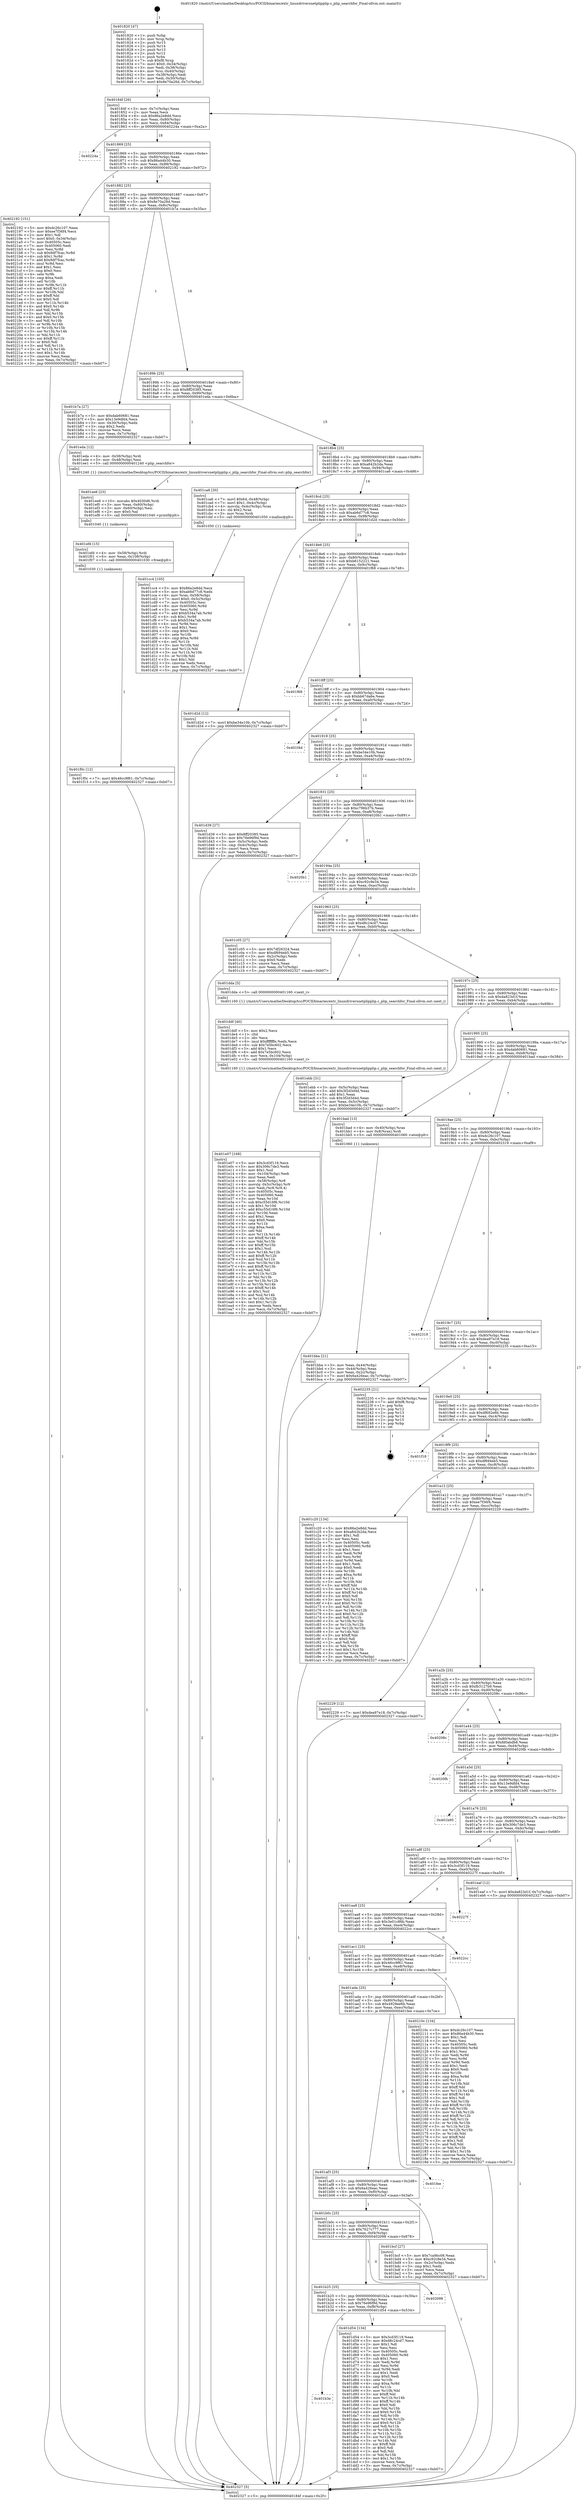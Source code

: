 digraph "0x401820" {
  label = "0x401820 (/mnt/c/Users/mathe/Desktop/tcc/POCII/binaries/extr_linuxdriversnetplipplip.c_plip_searchfor_Final-ollvm.out::main(0))"
  labelloc = "t"
  node[shape=record]

  Entry [label="",width=0.3,height=0.3,shape=circle,fillcolor=black,style=filled]
  "0x40184f" [label="{
     0x40184f [26]\l
     | [instrs]\l
     &nbsp;&nbsp;0x40184f \<+3\>: mov -0x7c(%rbp),%eax\l
     &nbsp;&nbsp;0x401852 \<+2\>: mov %eax,%ecx\l
     &nbsp;&nbsp;0x401854 \<+6\>: sub $0x86a2e8dd,%ecx\l
     &nbsp;&nbsp;0x40185a \<+3\>: mov %eax,-0x80(%rbp)\l
     &nbsp;&nbsp;0x40185d \<+6\>: mov %ecx,-0x84(%rbp)\l
     &nbsp;&nbsp;0x401863 \<+6\>: je 000000000040224a \<main+0xa2a\>\l
  }"]
  "0x40224a" [label="{
     0x40224a\l
  }", style=dashed]
  "0x401869" [label="{
     0x401869 [25]\l
     | [instrs]\l
     &nbsp;&nbsp;0x401869 \<+5\>: jmp 000000000040186e \<main+0x4e\>\l
     &nbsp;&nbsp;0x40186e \<+3\>: mov -0x80(%rbp),%eax\l
     &nbsp;&nbsp;0x401871 \<+5\>: sub $0x86a44b30,%eax\l
     &nbsp;&nbsp;0x401876 \<+6\>: mov %eax,-0x88(%rbp)\l
     &nbsp;&nbsp;0x40187c \<+6\>: je 0000000000402192 \<main+0x972\>\l
  }"]
  Exit [label="",width=0.3,height=0.3,shape=circle,fillcolor=black,style=filled,peripheries=2]
  "0x402192" [label="{
     0x402192 [151]\l
     | [instrs]\l
     &nbsp;&nbsp;0x402192 \<+5\>: mov $0xdc26c107,%eax\l
     &nbsp;&nbsp;0x402197 \<+5\>: mov $0xee7f36f4,%ecx\l
     &nbsp;&nbsp;0x40219c \<+2\>: mov $0x1,%dl\l
     &nbsp;&nbsp;0x40219e \<+7\>: movl $0x0,-0x34(%rbp)\l
     &nbsp;&nbsp;0x4021a5 \<+7\>: mov 0x40505c,%esi\l
     &nbsp;&nbsp;0x4021ac \<+7\>: mov 0x405060,%edi\l
     &nbsp;&nbsp;0x4021b3 \<+3\>: mov %esi,%r8d\l
     &nbsp;&nbsp;0x4021b6 \<+7\>: sub $0x9df7fcac,%r8d\l
     &nbsp;&nbsp;0x4021bd \<+4\>: sub $0x1,%r8d\l
     &nbsp;&nbsp;0x4021c1 \<+7\>: add $0x9df7fcac,%r8d\l
     &nbsp;&nbsp;0x4021c8 \<+4\>: imul %r8d,%esi\l
     &nbsp;&nbsp;0x4021cc \<+3\>: and $0x1,%esi\l
     &nbsp;&nbsp;0x4021cf \<+3\>: cmp $0x0,%esi\l
     &nbsp;&nbsp;0x4021d2 \<+4\>: sete %r9b\l
     &nbsp;&nbsp;0x4021d6 \<+3\>: cmp $0xa,%edi\l
     &nbsp;&nbsp;0x4021d9 \<+4\>: setl %r10b\l
     &nbsp;&nbsp;0x4021dd \<+3\>: mov %r9b,%r11b\l
     &nbsp;&nbsp;0x4021e0 \<+4\>: xor $0xff,%r11b\l
     &nbsp;&nbsp;0x4021e4 \<+3\>: mov %r10b,%bl\l
     &nbsp;&nbsp;0x4021e7 \<+3\>: xor $0xff,%bl\l
     &nbsp;&nbsp;0x4021ea \<+3\>: xor $0x0,%dl\l
     &nbsp;&nbsp;0x4021ed \<+3\>: mov %r11b,%r14b\l
     &nbsp;&nbsp;0x4021f0 \<+4\>: and $0x0,%r14b\l
     &nbsp;&nbsp;0x4021f4 \<+3\>: and %dl,%r9b\l
     &nbsp;&nbsp;0x4021f7 \<+3\>: mov %bl,%r15b\l
     &nbsp;&nbsp;0x4021fa \<+4\>: and $0x0,%r15b\l
     &nbsp;&nbsp;0x4021fe \<+3\>: and %dl,%r10b\l
     &nbsp;&nbsp;0x402201 \<+3\>: or %r9b,%r14b\l
     &nbsp;&nbsp;0x402204 \<+3\>: or %r10b,%r15b\l
     &nbsp;&nbsp;0x402207 \<+3\>: xor %r15b,%r14b\l
     &nbsp;&nbsp;0x40220a \<+3\>: or %bl,%r11b\l
     &nbsp;&nbsp;0x40220d \<+4\>: xor $0xff,%r11b\l
     &nbsp;&nbsp;0x402211 \<+3\>: or $0x0,%dl\l
     &nbsp;&nbsp;0x402214 \<+3\>: and %dl,%r11b\l
     &nbsp;&nbsp;0x402217 \<+3\>: or %r11b,%r14b\l
     &nbsp;&nbsp;0x40221a \<+4\>: test $0x1,%r14b\l
     &nbsp;&nbsp;0x40221e \<+3\>: cmovne %ecx,%eax\l
     &nbsp;&nbsp;0x402221 \<+3\>: mov %eax,-0x7c(%rbp)\l
     &nbsp;&nbsp;0x402224 \<+5\>: jmp 0000000000402327 \<main+0xb07\>\l
  }"]
  "0x401882" [label="{
     0x401882 [25]\l
     | [instrs]\l
     &nbsp;&nbsp;0x401882 \<+5\>: jmp 0000000000401887 \<main+0x67\>\l
     &nbsp;&nbsp;0x401887 \<+3\>: mov -0x80(%rbp),%eax\l
     &nbsp;&nbsp;0x40188a \<+5\>: sub $0x8e70a26d,%eax\l
     &nbsp;&nbsp;0x40188f \<+6\>: mov %eax,-0x8c(%rbp)\l
     &nbsp;&nbsp;0x401895 \<+6\>: je 0000000000401b7a \<main+0x35a\>\l
  }"]
  "0x401f0c" [label="{
     0x401f0c [12]\l
     | [instrs]\l
     &nbsp;&nbsp;0x401f0c \<+7\>: movl $0x46cc9f61,-0x7c(%rbp)\l
     &nbsp;&nbsp;0x401f13 \<+5\>: jmp 0000000000402327 \<main+0xb07\>\l
  }"]
  "0x401b7a" [label="{
     0x401b7a [27]\l
     | [instrs]\l
     &nbsp;&nbsp;0x401b7a \<+5\>: mov $0xdab60681,%eax\l
     &nbsp;&nbsp;0x401b7f \<+5\>: mov $0x13e9dfd4,%ecx\l
     &nbsp;&nbsp;0x401b84 \<+3\>: mov -0x30(%rbp),%edx\l
     &nbsp;&nbsp;0x401b87 \<+3\>: cmp $0x2,%edx\l
     &nbsp;&nbsp;0x401b8a \<+3\>: cmovne %ecx,%eax\l
     &nbsp;&nbsp;0x401b8d \<+3\>: mov %eax,-0x7c(%rbp)\l
     &nbsp;&nbsp;0x401b90 \<+5\>: jmp 0000000000402327 \<main+0xb07\>\l
  }"]
  "0x40189b" [label="{
     0x40189b [25]\l
     | [instrs]\l
     &nbsp;&nbsp;0x40189b \<+5\>: jmp 00000000004018a0 \<main+0x80\>\l
     &nbsp;&nbsp;0x4018a0 \<+3\>: mov -0x80(%rbp),%eax\l
     &nbsp;&nbsp;0x4018a3 \<+5\>: sub $0x8ff20385,%eax\l
     &nbsp;&nbsp;0x4018a8 \<+6\>: mov %eax,-0x90(%rbp)\l
     &nbsp;&nbsp;0x4018ae \<+6\>: je 0000000000401eda \<main+0x6ba\>\l
  }"]
  "0x402327" [label="{
     0x402327 [5]\l
     | [instrs]\l
     &nbsp;&nbsp;0x402327 \<+5\>: jmp 000000000040184f \<main+0x2f\>\l
  }"]
  "0x401820" [label="{
     0x401820 [47]\l
     | [instrs]\l
     &nbsp;&nbsp;0x401820 \<+1\>: push %rbp\l
     &nbsp;&nbsp;0x401821 \<+3\>: mov %rsp,%rbp\l
     &nbsp;&nbsp;0x401824 \<+2\>: push %r15\l
     &nbsp;&nbsp;0x401826 \<+2\>: push %r14\l
     &nbsp;&nbsp;0x401828 \<+2\>: push %r13\l
     &nbsp;&nbsp;0x40182a \<+2\>: push %r12\l
     &nbsp;&nbsp;0x40182c \<+1\>: push %rbx\l
     &nbsp;&nbsp;0x40182d \<+7\>: sub $0xf8,%rsp\l
     &nbsp;&nbsp;0x401834 \<+7\>: movl $0x0,-0x34(%rbp)\l
     &nbsp;&nbsp;0x40183b \<+3\>: mov %edi,-0x38(%rbp)\l
     &nbsp;&nbsp;0x40183e \<+4\>: mov %rsi,-0x40(%rbp)\l
     &nbsp;&nbsp;0x401842 \<+3\>: mov -0x38(%rbp),%edi\l
     &nbsp;&nbsp;0x401845 \<+3\>: mov %edi,-0x30(%rbp)\l
     &nbsp;&nbsp;0x401848 \<+7\>: movl $0x8e70a26d,-0x7c(%rbp)\l
  }"]
  "0x401efd" [label="{
     0x401efd [15]\l
     | [instrs]\l
     &nbsp;&nbsp;0x401efd \<+4\>: mov -0x58(%rbp),%rdi\l
     &nbsp;&nbsp;0x401f01 \<+6\>: mov %eax,-0x108(%rbp)\l
     &nbsp;&nbsp;0x401f07 \<+5\>: call 0000000000401030 \<free@plt\>\l
     | [calls]\l
     &nbsp;&nbsp;0x401030 \{1\} (unknown)\l
  }"]
  "0x401eda" [label="{
     0x401eda [12]\l
     | [instrs]\l
     &nbsp;&nbsp;0x401eda \<+4\>: mov -0x58(%rbp),%rdi\l
     &nbsp;&nbsp;0x401ede \<+3\>: mov -0x48(%rbp),%esi\l
     &nbsp;&nbsp;0x401ee1 \<+5\>: call 0000000000401240 \<plip_searchfor\>\l
     | [calls]\l
     &nbsp;&nbsp;0x401240 \{1\} (/mnt/c/Users/mathe/Desktop/tcc/POCII/binaries/extr_linuxdriversnetplipplip.c_plip_searchfor_Final-ollvm.out::plip_searchfor)\l
  }"]
  "0x4018b4" [label="{
     0x4018b4 [25]\l
     | [instrs]\l
     &nbsp;&nbsp;0x4018b4 \<+5\>: jmp 00000000004018b9 \<main+0x99\>\l
     &nbsp;&nbsp;0x4018b9 \<+3\>: mov -0x80(%rbp),%eax\l
     &nbsp;&nbsp;0x4018bc \<+5\>: sub $0xa842b2da,%eax\l
     &nbsp;&nbsp;0x4018c1 \<+6\>: mov %eax,-0x94(%rbp)\l
     &nbsp;&nbsp;0x4018c7 \<+6\>: je 0000000000401ca6 \<main+0x486\>\l
  }"]
  "0x401ee6" [label="{
     0x401ee6 [23]\l
     | [instrs]\l
     &nbsp;&nbsp;0x401ee6 \<+10\>: movabs $0x4030d6,%rdi\l
     &nbsp;&nbsp;0x401ef0 \<+3\>: mov %eax,-0x60(%rbp)\l
     &nbsp;&nbsp;0x401ef3 \<+3\>: mov -0x60(%rbp),%esi\l
     &nbsp;&nbsp;0x401ef6 \<+2\>: mov $0x0,%al\l
     &nbsp;&nbsp;0x401ef8 \<+5\>: call 0000000000401040 \<printf@plt\>\l
     | [calls]\l
     &nbsp;&nbsp;0x401040 \{1\} (unknown)\l
  }"]
  "0x401ca6" [label="{
     0x401ca6 [30]\l
     | [instrs]\l
     &nbsp;&nbsp;0x401ca6 \<+7\>: movl $0x64,-0x48(%rbp)\l
     &nbsp;&nbsp;0x401cad \<+7\>: movl $0x1,-0x4c(%rbp)\l
     &nbsp;&nbsp;0x401cb4 \<+4\>: movslq -0x4c(%rbp),%rax\l
     &nbsp;&nbsp;0x401cb8 \<+4\>: shl $0x2,%rax\l
     &nbsp;&nbsp;0x401cbc \<+3\>: mov %rax,%rdi\l
     &nbsp;&nbsp;0x401cbf \<+5\>: call 0000000000401050 \<malloc@plt\>\l
     | [calls]\l
     &nbsp;&nbsp;0x401050 \{1\} (unknown)\l
  }"]
  "0x4018cd" [label="{
     0x4018cd [25]\l
     | [instrs]\l
     &nbsp;&nbsp;0x4018cd \<+5\>: jmp 00000000004018d2 \<main+0xb2\>\l
     &nbsp;&nbsp;0x4018d2 \<+3\>: mov -0x80(%rbp),%eax\l
     &nbsp;&nbsp;0x4018d5 \<+5\>: sub $0xab6d77c8,%eax\l
     &nbsp;&nbsp;0x4018da \<+6\>: mov %eax,-0x98(%rbp)\l
     &nbsp;&nbsp;0x4018e0 \<+6\>: je 0000000000401d2d \<main+0x50d\>\l
  }"]
  "0x401e07" [label="{
     0x401e07 [168]\l
     | [instrs]\l
     &nbsp;&nbsp;0x401e07 \<+5\>: mov $0x3cd3f119,%ecx\l
     &nbsp;&nbsp;0x401e0c \<+5\>: mov $0x306c7de3,%edx\l
     &nbsp;&nbsp;0x401e11 \<+3\>: mov $0x1,%sil\l
     &nbsp;&nbsp;0x401e14 \<+6\>: mov -0x104(%rbp),%edi\l
     &nbsp;&nbsp;0x401e1a \<+3\>: imul %eax,%edi\l
     &nbsp;&nbsp;0x401e1d \<+4\>: mov -0x58(%rbp),%r8\l
     &nbsp;&nbsp;0x401e21 \<+4\>: movslq -0x5c(%rbp),%r9\l
     &nbsp;&nbsp;0x401e25 \<+4\>: mov %edi,(%r8,%r9,4)\l
     &nbsp;&nbsp;0x401e29 \<+7\>: mov 0x40505c,%eax\l
     &nbsp;&nbsp;0x401e30 \<+7\>: mov 0x405060,%edi\l
     &nbsp;&nbsp;0x401e37 \<+3\>: mov %eax,%r10d\l
     &nbsp;&nbsp;0x401e3a \<+7\>: sub $0xc55d16f6,%r10d\l
     &nbsp;&nbsp;0x401e41 \<+4\>: sub $0x1,%r10d\l
     &nbsp;&nbsp;0x401e45 \<+7\>: add $0xc55d16f6,%r10d\l
     &nbsp;&nbsp;0x401e4c \<+4\>: imul %r10d,%eax\l
     &nbsp;&nbsp;0x401e50 \<+3\>: and $0x1,%eax\l
     &nbsp;&nbsp;0x401e53 \<+3\>: cmp $0x0,%eax\l
     &nbsp;&nbsp;0x401e56 \<+4\>: sete %r11b\l
     &nbsp;&nbsp;0x401e5a \<+3\>: cmp $0xa,%edi\l
     &nbsp;&nbsp;0x401e5d \<+3\>: setl %bl\l
     &nbsp;&nbsp;0x401e60 \<+3\>: mov %r11b,%r14b\l
     &nbsp;&nbsp;0x401e63 \<+4\>: xor $0xff,%r14b\l
     &nbsp;&nbsp;0x401e67 \<+3\>: mov %bl,%r15b\l
     &nbsp;&nbsp;0x401e6a \<+4\>: xor $0xff,%r15b\l
     &nbsp;&nbsp;0x401e6e \<+4\>: xor $0x1,%sil\l
     &nbsp;&nbsp;0x401e72 \<+3\>: mov %r14b,%r12b\l
     &nbsp;&nbsp;0x401e75 \<+4\>: and $0xff,%r12b\l
     &nbsp;&nbsp;0x401e79 \<+3\>: and %sil,%r11b\l
     &nbsp;&nbsp;0x401e7c \<+3\>: mov %r15b,%r13b\l
     &nbsp;&nbsp;0x401e7f \<+4\>: and $0xff,%r13b\l
     &nbsp;&nbsp;0x401e83 \<+3\>: and %sil,%bl\l
     &nbsp;&nbsp;0x401e86 \<+3\>: or %r11b,%r12b\l
     &nbsp;&nbsp;0x401e89 \<+3\>: or %bl,%r13b\l
     &nbsp;&nbsp;0x401e8c \<+3\>: xor %r13b,%r12b\l
     &nbsp;&nbsp;0x401e8f \<+3\>: or %r15b,%r14b\l
     &nbsp;&nbsp;0x401e92 \<+4\>: xor $0xff,%r14b\l
     &nbsp;&nbsp;0x401e96 \<+4\>: or $0x1,%sil\l
     &nbsp;&nbsp;0x401e9a \<+3\>: and %sil,%r14b\l
     &nbsp;&nbsp;0x401e9d \<+3\>: or %r14b,%r12b\l
     &nbsp;&nbsp;0x401ea0 \<+4\>: test $0x1,%r12b\l
     &nbsp;&nbsp;0x401ea4 \<+3\>: cmovne %edx,%ecx\l
     &nbsp;&nbsp;0x401ea7 \<+3\>: mov %ecx,-0x7c(%rbp)\l
     &nbsp;&nbsp;0x401eaa \<+5\>: jmp 0000000000402327 \<main+0xb07\>\l
  }"]
  "0x401d2d" [label="{
     0x401d2d [12]\l
     | [instrs]\l
     &nbsp;&nbsp;0x401d2d \<+7\>: movl $0xbe34e10b,-0x7c(%rbp)\l
     &nbsp;&nbsp;0x401d34 \<+5\>: jmp 0000000000402327 \<main+0xb07\>\l
  }"]
  "0x4018e6" [label="{
     0x4018e6 [25]\l
     | [instrs]\l
     &nbsp;&nbsp;0x4018e6 \<+5\>: jmp 00000000004018eb \<main+0xcb\>\l
     &nbsp;&nbsp;0x4018eb \<+3\>: mov -0x80(%rbp),%eax\l
     &nbsp;&nbsp;0x4018ee \<+5\>: sub $0xb6152221,%eax\l
     &nbsp;&nbsp;0x4018f3 \<+6\>: mov %eax,-0x9c(%rbp)\l
     &nbsp;&nbsp;0x4018f9 \<+6\>: je 0000000000401f68 \<main+0x748\>\l
  }"]
  "0x401ddf" [label="{
     0x401ddf [40]\l
     | [instrs]\l
     &nbsp;&nbsp;0x401ddf \<+5\>: mov $0x2,%ecx\l
     &nbsp;&nbsp;0x401de4 \<+1\>: cltd\l
     &nbsp;&nbsp;0x401de5 \<+2\>: idiv %ecx\l
     &nbsp;&nbsp;0x401de7 \<+6\>: imul $0xfffffffe,%edx,%ecx\l
     &nbsp;&nbsp;0x401ded \<+6\>: sub $0x7e5bc602,%ecx\l
     &nbsp;&nbsp;0x401df3 \<+3\>: add $0x1,%ecx\l
     &nbsp;&nbsp;0x401df6 \<+6\>: add $0x7e5bc602,%ecx\l
     &nbsp;&nbsp;0x401dfc \<+6\>: mov %ecx,-0x104(%rbp)\l
     &nbsp;&nbsp;0x401e02 \<+5\>: call 0000000000401160 \<next_i\>\l
     | [calls]\l
     &nbsp;&nbsp;0x401160 \{1\} (/mnt/c/Users/mathe/Desktop/tcc/POCII/binaries/extr_linuxdriversnetplipplip.c_plip_searchfor_Final-ollvm.out::next_i)\l
  }"]
  "0x401f68" [label="{
     0x401f68\l
  }", style=dashed]
  "0x4018ff" [label="{
     0x4018ff [25]\l
     | [instrs]\l
     &nbsp;&nbsp;0x4018ff \<+5\>: jmp 0000000000401904 \<main+0xe4\>\l
     &nbsp;&nbsp;0x401904 \<+3\>: mov -0x80(%rbp),%eax\l
     &nbsp;&nbsp;0x401907 \<+5\>: sub $0xbb67da6e,%eax\l
     &nbsp;&nbsp;0x40190c \<+6\>: mov %eax,-0xa0(%rbp)\l
     &nbsp;&nbsp;0x401912 \<+6\>: je 0000000000401f4d \<main+0x72d\>\l
  }"]
  "0x401b3e" [label="{
     0x401b3e\l
  }", style=dashed]
  "0x401f4d" [label="{
     0x401f4d\l
  }", style=dashed]
  "0x401918" [label="{
     0x401918 [25]\l
     | [instrs]\l
     &nbsp;&nbsp;0x401918 \<+5\>: jmp 000000000040191d \<main+0xfd\>\l
     &nbsp;&nbsp;0x40191d \<+3\>: mov -0x80(%rbp),%eax\l
     &nbsp;&nbsp;0x401920 \<+5\>: sub $0xbe34e10b,%eax\l
     &nbsp;&nbsp;0x401925 \<+6\>: mov %eax,-0xa4(%rbp)\l
     &nbsp;&nbsp;0x40192b \<+6\>: je 0000000000401d39 \<main+0x519\>\l
  }"]
  "0x401d54" [label="{
     0x401d54 [134]\l
     | [instrs]\l
     &nbsp;&nbsp;0x401d54 \<+5\>: mov $0x3cd3f119,%eax\l
     &nbsp;&nbsp;0x401d59 \<+5\>: mov $0xd8c24cd7,%ecx\l
     &nbsp;&nbsp;0x401d5e \<+2\>: mov $0x1,%dl\l
     &nbsp;&nbsp;0x401d60 \<+2\>: xor %esi,%esi\l
     &nbsp;&nbsp;0x401d62 \<+7\>: mov 0x40505c,%edi\l
     &nbsp;&nbsp;0x401d69 \<+8\>: mov 0x405060,%r8d\l
     &nbsp;&nbsp;0x401d71 \<+3\>: sub $0x1,%esi\l
     &nbsp;&nbsp;0x401d74 \<+3\>: mov %edi,%r9d\l
     &nbsp;&nbsp;0x401d77 \<+3\>: add %esi,%r9d\l
     &nbsp;&nbsp;0x401d7a \<+4\>: imul %r9d,%edi\l
     &nbsp;&nbsp;0x401d7e \<+3\>: and $0x1,%edi\l
     &nbsp;&nbsp;0x401d81 \<+3\>: cmp $0x0,%edi\l
     &nbsp;&nbsp;0x401d84 \<+4\>: sete %r10b\l
     &nbsp;&nbsp;0x401d88 \<+4\>: cmp $0xa,%r8d\l
     &nbsp;&nbsp;0x401d8c \<+4\>: setl %r11b\l
     &nbsp;&nbsp;0x401d90 \<+3\>: mov %r10b,%bl\l
     &nbsp;&nbsp;0x401d93 \<+3\>: xor $0xff,%bl\l
     &nbsp;&nbsp;0x401d96 \<+3\>: mov %r11b,%r14b\l
     &nbsp;&nbsp;0x401d99 \<+4\>: xor $0xff,%r14b\l
     &nbsp;&nbsp;0x401d9d \<+3\>: xor $0x0,%dl\l
     &nbsp;&nbsp;0x401da0 \<+3\>: mov %bl,%r15b\l
     &nbsp;&nbsp;0x401da3 \<+4\>: and $0x0,%r15b\l
     &nbsp;&nbsp;0x401da7 \<+3\>: and %dl,%r10b\l
     &nbsp;&nbsp;0x401daa \<+3\>: mov %r14b,%r12b\l
     &nbsp;&nbsp;0x401dad \<+4\>: and $0x0,%r12b\l
     &nbsp;&nbsp;0x401db1 \<+3\>: and %dl,%r11b\l
     &nbsp;&nbsp;0x401db4 \<+3\>: or %r10b,%r15b\l
     &nbsp;&nbsp;0x401db7 \<+3\>: or %r11b,%r12b\l
     &nbsp;&nbsp;0x401dba \<+3\>: xor %r12b,%r15b\l
     &nbsp;&nbsp;0x401dbd \<+3\>: or %r14b,%bl\l
     &nbsp;&nbsp;0x401dc0 \<+3\>: xor $0xff,%bl\l
     &nbsp;&nbsp;0x401dc3 \<+3\>: or $0x0,%dl\l
     &nbsp;&nbsp;0x401dc6 \<+2\>: and %dl,%bl\l
     &nbsp;&nbsp;0x401dc8 \<+3\>: or %bl,%r15b\l
     &nbsp;&nbsp;0x401dcb \<+4\>: test $0x1,%r15b\l
     &nbsp;&nbsp;0x401dcf \<+3\>: cmovne %ecx,%eax\l
     &nbsp;&nbsp;0x401dd2 \<+3\>: mov %eax,-0x7c(%rbp)\l
     &nbsp;&nbsp;0x401dd5 \<+5\>: jmp 0000000000402327 \<main+0xb07\>\l
  }"]
  "0x401d39" [label="{
     0x401d39 [27]\l
     | [instrs]\l
     &nbsp;&nbsp;0x401d39 \<+5\>: mov $0x8ff20385,%eax\l
     &nbsp;&nbsp;0x401d3e \<+5\>: mov $0x76e96f9d,%ecx\l
     &nbsp;&nbsp;0x401d43 \<+3\>: mov -0x5c(%rbp),%edx\l
     &nbsp;&nbsp;0x401d46 \<+3\>: cmp -0x4c(%rbp),%edx\l
     &nbsp;&nbsp;0x401d49 \<+3\>: cmovl %ecx,%eax\l
     &nbsp;&nbsp;0x401d4c \<+3\>: mov %eax,-0x7c(%rbp)\l
     &nbsp;&nbsp;0x401d4f \<+5\>: jmp 0000000000402327 \<main+0xb07\>\l
  }"]
  "0x401931" [label="{
     0x401931 [25]\l
     | [instrs]\l
     &nbsp;&nbsp;0x401931 \<+5\>: jmp 0000000000401936 \<main+0x116\>\l
     &nbsp;&nbsp;0x401936 \<+3\>: mov -0x80(%rbp),%eax\l
     &nbsp;&nbsp;0x401939 \<+5\>: sub $0xc796b37b,%eax\l
     &nbsp;&nbsp;0x40193e \<+6\>: mov %eax,-0xa8(%rbp)\l
     &nbsp;&nbsp;0x401944 \<+6\>: je 00000000004020b1 \<main+0x891\>\l
  }"]
  "0x401b25" [label="{
     0x401b25 [25]\l
     | [instrs]\l
     &nbsp;&nbsp;0x401b25 \<+5\>: jmp 0000000000401b2a \<main+0x30a\>\l
     &nbsp;&nbsp;0x401b2a \<+3\>: mov -0x80(%rbp),%eax\l
     &nbsp;&nbsp;0x401b2d \<+5\>: sub $0x76e96f9d,%eax\l
     &nbsp;&nbsp;0x401b32 \<+6\>: mov %eax,-0xf8(%rbp)\l
     &nbsp;&nbsp;0x401b38 \<+6\>: je 0000000000401d54 \<main+0x534\>\l
  }"]
  "0x4020b1" [label="{
     0x4020b1\l
  }", style=dashed]
  "0x40194a" [label="{
     0x40194a [25]\l
     | [instrs]\l
     &nbsp;&nbsp;0x40194a \<+5\>: jmp 000000000040194f \<main+0x12f\>\l
     &nbsp;&nbsp;0x40194f \<+3\>: mov -0x80(%rbp),%eax\l
     &nbsp;&nbsp;0x401952 \<+5\>: sub $0xc92c9e34,%eax\l
     &nbsp;&nbsp;0x401957 \<+6\>: mov %eax,-0xac(%rbp)\l
     &nbsp;&nbsp;0x40195d \<+6\>: je 0000000000401c05 \<main+0x3e5\>\l
  }"]
  "0x402098" [label="{
     0x402098\l
  }", style=dashed]
  "0x401c05" [label="{
     0x401c05 [27]\l
     | [instrs]\l
     &nbsp;&nbsp;0x401c05 \<+5\>: mov $0x7df26324,%eax\l
     &nbsp;&nbsp;0x401c0a \<+5\>: mov $0xdf694eb5,%ecx\l
     &nbsp;&nbsp;0x401c0f \<+3\>: mov -0x2c(%rbp),%edx\l
     &nbsp;&nbsp;0x401c12 \<+3\>: cmp $0x0,%edx\l
     &nbsp;&nbsp;0x401c15 \<+3\>: cmove %ecx,%eax\l
     &nbsp;&nbsp;0x401c18 \<+3\>: mov %eax,-0x7c(%rbp)\l
     &nbsp;&nbsp;0x401c1b \<+5\>: jmp 0000000000402327 \<main+0xb07\>\l
  }"]
  "0x401963" [label="{
     0x401963 [25]\l
     | [instrs]\l
     &nbsp;&nbsp;0x401963 \<+5\>: jmp 0000000000401968 \<main+0x148\>\l
     &nbsp;&nbsp;0x401968 \<+3\>: mov -0x80(%rbp),%eax\l
     &nbsp;&nbsp;0x40196b \<+5\>: sub $0xd8c24cd7,%eax\l
     &nbsp;&nbsp;0x401970 \<+6\>: mov %eax,-0xb0(%rbp)\l
     &nbsp;&nbsp;0x401976 \<+6\>: je 0000000000401dda \<main+0x5ba\>\l
  }"]
  "0x401cc4" [label="{
     0x401cc4 [105]\l
     | [instrs]\l
     &nbsp;&nbsp;0x401cc4 \<+5\>: mov $0x86a2e8dd,%ecx\l
     &nbsp;&nbsp;0x401cc9 \<+5\>: mov $0xab6d77c8,%edx\l
     &nbsp;&nbsp;0x401cce \<+4\>: mov %rax,-0x58(%rbp)\l
     &nbsp;&nbsp;0x401cd2 \<+7\>: movl $0x0,-0x5c(%rbp)\l
     &nbsp;&nbsp;0x401cd9 \<+7\>: mov 0x40505c,%esi\l
     &nbsp;&nbsp;0x401ce0 \<+8\>: mov 0x405060,%r8d\l
     &nbsp;&nbsp;0x401ce8 \<+3\>: mov %esi,%r9d\l
     &nbsp;&nbsp;0x401ceb \<+7\>: add $0xb534a7ab,%r9d\l
     &nbsp;&nbsp;0x401cf2 \<+4\>: sub $0x1,%r9d\l
     &nbsp;&nbsp;0x401cf6 \<+7\>: sub $0xb534a7ab,%r9d\l
     &nbsp;&nbsp;0x401cfd \<+4\>: imul %r9d,%esi\l
     &nbsp;&nbsp;0x401d01 \<+3\>: and $0x1,%esi\l
     &nbsp;&nbsp;0x401d04 \<+3\>: cmp $0x0,%esi\l
     &nbsp;&nbsp;0x401d07 \<+4\>: sete %r10b\l
     &nbsp;&nbsp;0x401d0b \<+4\>: cmp $0xa,%r8d\l
     &nbsp;&nbsp;0x401d0f \<+4\>: setl %r11b\l
     &nbsp;&nbsp;0x401d13 \<+3\>: mov %r10b,%bl\l
     &nbsp;&nbsp;0x401d16 \<+3\>: and %r11b,%bl\l
     &nbsp;&nbsp;0x401d19 \<+3\>: xor %r11b,%r10b\l
     &nbsp;&nbsp;0x401d1c \<+3\>: or %r10b,%bl\l
     &nbsp;&nbsp;0x401d1f \<+3\>: test $0x1,%bl\l
     &nbsp;&nbsp;0x401d22 \<+3\>: cmovne %edx,%ecx\l
     &nbsp;&nbsp;0x401d25 \<+3\>: mov %ecx,-0x7c(%rbp)\l
     &nbsp;&nbsp;0x401d28 \<+5\>: jmp 0000000000402327 \<main+0xb07\>\l
  }"]
  "0x401dda" [label="{
     0x401dda [5]\l
     | [instrs]\l
     &nbsp;&nbsp;0x401dda \<+5\>: call 0000000000401160 \<next_i\>\l
     | [calls]\l
     &nbsp;&nbsp;0x401160 \{1\} (/mnt/c/Users/mathe/Desktop/tcc/POCII/binaries/extr_linuxdriversnetplipplip.c_plip_searchfor_Final-ollvm.out::next_i)\l
  }"]
  "0x40197c" [label="{
     0x40197c [25]\l
     | [instrs]\l
     &nbsp;&nbsp;0x40197c \<+5\>: jmp 0000000000401981 \<main+0x161\>\l
     &nbsp;&nbsp;0x401981 \<+3\>: mov -0x80(%rbp),%eax\l
     &nbsp;&nbsp;0x401984 \<+5\>: sub $0xda823d1f,%eax\l
     &nbsp;&nbsp;0x401989 \<+6\>: mov %eax,-0xb4(%rbp)\l
     &nbsp;&nbsp;0x40198f \<+6\>: je 0000000000401ebb \<main+0x69b\>\l
  }"]
  "0x401b0c" [label="{
     0x401b0c [25]\l
     | [instrs]\l
     &nbsp;&nbsp;0x401b0c \<+5\>: jmp 0000000000401b11 \<main+0x2f1\>\l
     &nbsp;&nbsp;0x401b11 \<+3\>: mov -0x80(%rbp),%eax\l
     &nbsp;&nbsp;0x401b14 \<+5\>: sub $0x7627c777,%eax\l
     &nbsp;&nbsp;0x401b19 \<+6\>: mov %eax,-0xf4(%rbp)\l
     &nbsp;&nbsp;0x401b1f \<+6\>: je 0000000000402098 \<main+0x878\>\l
  }"]
  "0x401ebb" [label="{
     0x401ebb [31]\l
     | [instrs]\l
     &nbsp;&nbsp;0x401ebb \<+3\>: mov -0x5c(%rbp),%eax\l
     &nbsp;&nbsp;0x401ebe \<+5\>: add $0x3f2d3d4d,%eax\l
     &nbsp;&nbsp;0x401ec3 \<+3\>: add $0x1,%eax\l
     &nbsp;&nbsp;0x401ec6 \<+5\>: sub $0x3f2d3d4d,%eax\l
     &nbsp;&nbsp;0x401ecb \<+3\>: mov %eax,-0x5c(%rbp)\l
     &nbsp;&nbsp;0x401ece \<+7\>: movl $0xbe34e10b,-0x7c(%rbp)\l
     &nbsp;&nbsp;0x401ed5 \<+5\>: jmp 0000000000402327 \<main+0xb07\>\l
  }"]
  "0x401995" [label="{
     0x401995 [25]\l
     | [instrs]\l
     &nbsp;&nbsp;0x401995 \<+5\>: jmp 000000000040199a \<main+0x17a\>\l
     &nbsp;&nbsp;0x40199a \<+3\>: mov -0x80(%rbp),%eax\l
     &nbsp;&nbsp;0x40199d \<+5\>: sub $0xdab60681,%eax\l
     &nbsp;&nbsp;0x4019a2 \<+6\>: mov %eax,-0xb8(%rbp)\l
     &nbsp;&nbsp;0x4019a8 \<+6\>: je 0000000000401bad \<main+0x38d\>\l
  }"]
  "0x401bcf" [label="{
     0x401bcf [27]\l
     | [instrs]\l
     &nbsp;&nbsp;0x401bcf \<+5\>: mov $0x7ca9bc08,%eax\l
     &nbsp;&nbsp;0x401bd4 \<+5\>: mov $0xc92c9e34,%ecx\l
     &nbsp;&nbsp;0x401bd9 \<+3\>: mov -0x2c(%rbp),%edx\l
     &nbsp;&nbsp;0x401bdc \<+3\>: cmp $0x1,%edx\l
     &nbsp;&nbsp;0x401bdf \<+3\>: cmovl %ecx,%eax\l
     &nbsp;&nbsp;0x401be2 \<+3\>: mov %eax,-0x7c(%rbp)\l
     &nbsp;&nbsp;0x401be5 \<+5\>: jmp 0000000000402327 \<main+0xb07\>\l
  }"]
  "0x401bad" [label="{
     0x401bad [13]\l
     | [instrs]\l
     &nbsp;&nbsp;0x401bad \<+4\>: mov -0x40(%rbp),%rax\l
     &nbsp;&nbsp;0x401bb1 \<+4\>: mov 0x8(%rax),%rdi\l
     &nbsp;&nbsp;0x401bb5 \<+5\>: call 0000000000401060 \<atoi@plt\>\l
     | [calls]\l
     &nbsp;&nbsp;0x401060 \{1\} (unknown)\l
  }"]
  "0x4019ae" [label="{
     0x4019ae [25]\l
     | [instrs]\l
     &nbsp;&nbsp;0x4019ae \<+5\>: jmp 00000000004019b3 \<main+0x193\>\l
     &nbsp;&nbsp;0x4019b3 \<+3\>: mov -0x80(%rbp),%eax\l
     &nbsp;&nbsp;0x4019b6 \<+5\>: sub $0xdc26c107,%eax\l
     &nbsp;&nbsp;0x4019bb \<+6\>: mov %eax,-0xbc(%rbp)\l
     &nbsp;&nbsp;0x4019c1 \<+6\>: je 0000000000402319 \<main+0xaf9\>\l
  }"]
  "0x401bba" [label="{
     0x401bba [21]\l
     | [instrs]\l
     &nbsp;&nbsp;0x401bba \<+3\>: mov %eax,-0x44(%rbp)\l
     &nbsp;&nbsp;0x401bbd \<+3\>: mov -0x44(%rbp),%eax\l
     &nbsp;&nbsp;0x401bc0 \<+3\>: mov %eax,-0x2c(%rbp)\l
     &nbsp;&nbsp;0x401bc3 \<+7\>: movl $0x6a426eac,-0x7c(%rbp)\l
     &nbsp;&nbsp;0x401bca \<+5\>: jmp 0000000000402327 \<main+0xb07\>\l
  }"]
  "0x401af3" [label="{
     0x401af3 [25]\l
     | [instrs]\l
     &nbsp;&nbsp;0x401af3 \<+5\>: jmp 0000000000401af8 \<main+0x2d8\>\l
     &nbsp;&nbsp;0x401af8 \<+3\>: mov -0x80(%rbp),%eax\l
     &nbsp;&nbsp;0x401afb \<+5\>: sub $0x6a426eac,%eax\l
     &nbsp;&nbsp;0x401b00 \<+6\>: mov %eax,-0xf0(%rbp)\l
     &nbsp;&nbsp;0x401b06 \<+6\>: je 0000000000401bcf \<main+0x3af\>\l
  }"]
  "0x402319" [label="{
     0x402319\l
  }", style=dashed]
  "0x4019c7" [label="{
     0x4019c7 [25]\l
     | [instrs]\l
     &nbsp;&nbsp;0x4019c7 \<+5\>: jmp 00000000004019cc \<main+0x1ac\>\l
     &nbsp;&nbsp;0x4019cc \<+3\>: mov -0x80(%rbp),%eax\l
     &nbsp;&nbsp;0x4019cf \<+5\>: sub $0xdea97e18,%eax\l
     &nbsp;&nbsp;0x4019d4 \<+6\>: mov %eax,-0xc0(%rbp)\l
     &nbsp;&nbsp;0x4019da \<+6\>: je 0000000000402235 \<main+0xa15\>\l
  }"]
  "0x401fee" [label="{
     0x401fee\l
  }", style=dashed]
  "0x402235" [label="{
     0x402235 [21]\l
     | [instrs]\l
     &nbsp;&nbsp;0x402235 \<+3\>: mov -0x34(%rbp),%eax\l
     &nbsp;&nbsp;0x402238 \<+7\>: add $0xf8,%rsp\l
     &nbsp;&nbsp;0x40223f \<+1\>: pop %rbx\l
     &nbsp;&nbsp;0x402240 \<+2\>: pop %r12\l
     &nbsp;&nbsp;0x402242 \<+2\>: pop %r13\l
     &nbsp;&nbsp;0x402244 \<+2\>: pop %r14\l
     &nbsp;&nbsp;0x402246 \<+2\>: pop %r15\l
     &nbsp;&nbsp;0x402248 \<+1\>: pop %rbp\l
     &nbsp;&nbsp;0x402249 \<+1\>: ret\l
  }"]
  "0x4019e0" [label="{
     0x4019e0 [25]\l
     | [instrs]\l
     &nbsp;&nbsp;0x4019e0 \<+5\>: jmp 00000000004019e5 \<main+0x1c5\>\l
     &nbsp;&nbsp;0x4019e5 \<+3\>: mov -0x80(%rbp),%eax\l
     &nbsp;&nbsp;0x4019e8 \<+5\>: sub $0xdf692e6b,%eax\l
     &nbsp;&nbsp;0x4019ed \<+6\>: mov %eax,-0xc4(%rbp)\l
     &nbsp;&nbsp;0x4019f3 \<+6\>: je 0000000000401f18 \<main+0x6f8\>\l
  }"]
  "0x401ada" [label="{
     0x401ada [25]\l
     | [instrs]\l
     &nbsp;&nbsp;0x401ada \<+5\>: jmp 0000000000401adf \<main+0x2bf\>\l
     &nbsp;&nbsp;0x401adf \<+3\>: mov -0x80(%rbp),%eax\l
     &nbsp;&nbsp;0x401ae2 \<+5\>: sub $0x4929ee6b,%eax\l
     &nbsp;&nbsp;0x401ae7 \<+6\>: mov %eax,-0xec(%rbp)\l
     &nbsp;&nbsp;0x401aed \<+6\>: je 0000000000401fee \<main+0x7ce\>\l
  }"]
  "0x401f18" [label="{
     0x401f18\l
  }", style=dashed]
  "0x4019f9" [label="{
     0x4019f9 [25]\l
     | [instrs]\l
     &nbsp;&nbsp;0x4019f9 \<+5\>: jmp 00000000004019fe \<main+0x1de\>\l
     &nbsp;&nbsp;0x4019fe \<+3\>: mov -0x80(%rbp),%eax\l
     &nbsp;&nbsp;0x401a01 \<+5\>: sub $0xdf694eb5,%eax\l
     &nbsp;&nbsp;0x401a06 \<+6\>: mov %eax,-0xc8(%rbp)\l
     &nbsp;&nbsp;0x401a0c \<+6\>: je 0000000000401c20 \<main+0x400\>\l
  }"]
  "0x40210c" [label="{
     0x40210c [134]\l
     | [instrs]\l
     &nbsp;&nbsp;0x40210c \<+5\>: mov $0xdc26c107,%eax\l
     &nbsp;&nbsp;0x402111 \<+5\>: mov $0x86a44b30,%ecx\l
     &nbsp;&nbsp;0x402116 \<+2\>: mov $0x1,%dl\l
     &nbsp;&nbsp;0x402118 \<+2\>: xor %esi,%esi\l
     &nbsp;&nbsp;0x40211a \<+7\>: mov 0x40505c,%edi\l
     &nbsp;&nbsp;0x402121 \<+8\>: mov 0x405060,%r8d\l
     &nbsp;&nbsp;0x402129 \<+3\>: sub $0x1,%esi\l
     &nbsp;&nbsp;0x40212c \<+3\>: mov %edi,%r9d\l
     &nbsp;&nbsp;0x40212f \<+3\>: add %esi,%r9d\l
     &nbsp;&nbsp;0x402132 \<+4\>: imul %r9d,%edi\l
     &nbsp;&nbsp;0x402136 \<+3\>: and $0x1,%edi\l
     &nbsp;&nbsp;0x402139 \<+3\>: cmp $0x0,%edi\l
     &nbsp;&nbsp;0x40213c \<+4\>: sete %r10b\l
     &nbsp;&nbsp;0x402140 \<+4\>: cmp $0xa,%r8d\l
     &nbsp;&nbsp;0x402144 \<+4\>: setl %r11b\l
     &nbsp;&nbsp;0x402148 \<+3\>: mov %r10b,%bl\l
     &nbsp;&nbsp;0x40214b \<+3\>: xor $0xff,%bl\l
     &nbsp;&nbsp;0x40214e \<+3\>: mov %r11b,%r14b\l
     &nbsp;&nbsp;0x402151 \<+4\>: xor $0xff,%r14b\l
     &nbsp;&nbsp;0x402155 \<+3\>: xor $0x1,%dl\l
     &nbsp;&nbsp;0x402158 \<+3\>: mov %bl,%r15b\l
     &nbsp;&nbsp;0x40215b \<+4\>: and $0xff,%r15b\l
     &nbsp;&nbsp;0x40215f \<+3\>: and %dl,%r10b\l
     &nbsp;&nbsp;0x402162 \<+3\>: mov %r14b,%r12b\l
     &nbsp;&nbsp;0x402165 \<+4\>: and $0xff,%r12b\l
     &nbsp;&nbsp;0x402169 \<+3\>: and %dl,%r11b\l
     &nbsp;&nbsp;0x40216c \<+3\>: or %r10b,%r15b\l
     &nbsp;&nbsp;0x40216f \<+3\>: or %r11b,%r12b\l
     &nbsp;&nbsp;0x402172 \<+3\>: xor %r12b,%r15b\l
     &nbsp;&nbsp;0x402175 \<+3\>: or %r14b,%bl\l
     &nbsp;&nbsp;0x402178 \<+3\>: xor $0xff,%bl\l
     &nbsp;&nbsp;0x40217b \<+3\>: or $0x1,%dl\l
     &nbsp;&nbsp;0x40217e \<+2\>: and %dl,%bl\l
     &nbsp;&nbsp;0x402180 \<+3\>: or %bl,%r15b\l
     &nbsp;&nbsp;0x402183 \<+4\>: test $0x1,%r15b\l
     &nbsp;&nbsp;0x402187 \<+3\>: cmovne %ecx,%eax\l
     &nbsp;&nbsp;0x40218a \<+3\>: mov %eax,-0x7c(%rbp)\l
     &nbsp;&nbsp;0x40218d \<+5\>: jmp 0000000000402327 \<main+0xb07\>\l
  }"]
  "0x401c20" [label="{
     0x401c20 [134]\l
     | [instrs]\l
     &nbsp;&nbsp;0x401c20 \<+5\>: mov $0x86a2e8dd,%eax\l
     &nbsp;&nbsp;0x401c25 \<+5\>: mov $0xa842b2da,%ecx\l
     &nbsp;&nbsp;0x401c2a \<+2\>: mov $0x1,%dl\l
     &nbsp;&nbsp;0x401c2c \<+2\>: xor %esi,%esi\l
     &nbsp;&nbsp;0x401c2e \<+7\>: mov 0x40505c,%edi\l
     &nbsp;&nbsp;0x401c35 \<+8\>: mov 0x405060,%r8d\l
     &nbsp;&nbsp;0x401c3d \<+3\>: sub $0x1,%esi\l
     &nbsp;&nbsp;0x401c40 \<+3\>: mov %edi,%r9d\l
     &nbsp;&nbsp;0x401c43 \<+3\>: add %esi,%r9d\l
     &nbsp;&nbsp;0x401c46 \<+4\>: imul %r9d,%edi\l
     &nbsp;&nbsp;0x401c4a \<+3\>: and $0x1,%edi\l
     &nbsp;&nbsp;0x401c4d \<+3\>: cmp $0x0,%edi\l
     &nbsp;&nbsp;0x401c50 \<+4\>: sete %r10b\l
     &nbsp;&nbsp;0x401c54 \<+4\>: cmp $0xa,%r8d\l
     &nbsp;&nbsp;0x401c58 \<+4\>: setl %r11b\l
     &nbsp;&nbsp;0x401c5c \<+3\>: mov %r10b,%bl\l
     &nbsp;&nbsp;0x401c5f \<+3\>: xor $0xff,%bl\l
     &nbsp;&nbsp;0x401c62 \<+3\>: mov %r11b,%r14b\l
     &nbsp;&nbsp;0x401c65 \<+4\>: xor $0xff,%r14b\l
     &nbsp;&nbsp;0x401c69 \<+3\>: xor $0x0,%dl\l
     &nbsp;&nbsp;0x401c6c \<+3\>: mov %bl,%r15b\l
     &nbsp;&nbsp;0x401c6f \<+4\>: and $0x0,%r15b\l
     &nbsp;&nbsp;0x401c73 \<+3\>: and %dl,%r10b\l
     &nbsp;&nbsp;0x401c76 \<+3\>: mov %r14b,%r12b\l
     &nbsp;&nbsp;0x401c79 \<+4\>: and $0x0,%r12b\l
     &nbsp;&nbsp;0x401c7d \<+3\>: and %dl,%r11b\l
     &nbsp;&nbsp;0x401c80 \<+3\>: or %r10b,%r15b\l
     &nbsp;&nbsp;0x401c83 \<+3\>: or %r11b,%r12b\l
     &nbsp;&nbsp;0x401c86 \<+3\>: xor %r12b,%r15b\l
     &nbsp;&nbsp;0x401c89 \<+3\>: or %r14b,%bl\l
     &nbsp;&nbsp;0x401c8c \<+3\>: xor $0xff,%bl\l
     &nbsp;&nbsp;0x401c8f \<+3\>: or $0x0,%dl\l
     &nbsp;&nbsp;0x401c92 \<+2\>: and %dl,%bl\l
     &nbsp;&nbsp;0x401c94 \<+3\>: or %bl,%r15b\l
     &nbsp;&nbsp;0x401c97 \<+4\>: test $0x1,%r15b\l
     &nbsp;&nbsp;0x401c9b \<+3\>: cmovne %ecx,%eax\l
     &nbsp;&nbsp;0x401c9e \<+3\>: mov %eax,-0x7c(%rbp)\l
     &nbsp;&nbsp;0x401ca1 \<+5\>: jmp 0000000000402327 \<main+0xb07\>\l
  }"]
  "0x401a12" [label="{
     0x401a12 [25]\l
     | [instrs]\l
     &nbsp;&nbsp;0x401a12 \<+5\>: jmp 0000000000401a17 \<main+0x1f7\>\l
     &nbsp;&nbsp;0x401a17 \<+3\>: mov -0x80(%rbp),%eax\l
     &nbsp;&nbsp;0x401a1a \<+5\>: sub $0xee7f36f4,%eax\l
     &nbsp;&nbsp;0x401a1f \<+6\>: mov %eax,-0xcc(%rbp)\l
     &nbsp;&nbsp;0x401a25 \<+6\>: je 0000000000402229 \<main+0xa09\>\l
  }"]
  "0x401ac1" [label="{
     0x401ac1 [25]\l
     | [instrs]\l
     &nbsp;&nbsp;0x401ac1 \<+5\>: jmp 0000000000401ac6 \<main+0x2a6\>\l
     &nbsp;&nbsp;0x401ac6 \<+3\>: mov -0x80(%rbp),%eax\l
     &nbsp;&nbsp;0x401ac9 \<+5\>: sub $0x46cc9f61,%eax\l
     &nbsp;&nbsp;0x401ace \<+6\>: mov %eax,-0xe8(%rbp)\l
     &nbsp;&nbsp;0x401ad4 \<+6\>: je 000000000040210c \<main+0x8ec\>\l
  }"]
  "0x402229" [label="{
     0x402229 [12]\l
     | [instrs]\l
     &nbsp;&nbsp;0x402229 \<+7\>: movl $0xdea97e18,-0x7c(%rbp)\l
     &nbsp;&nbsp;0x402230 \<+5\>: jmp 0000000000402327 \<main+0xb07\>\l
  }"]
  "0x401a2b" [label="{
     0x401a2b [25]\l
     | [instrs]\l
     &nbsp;&nbsp;0x401a2b \<+5\>: jmp 0000000000401a30 \<main+0x210\>\l
     &nbsp;&nbsp;0x401a30 \<+3\>: mov -0x80(%rbp),%eax\l
     &nbsp;&nbsp;0x401a33 \<+5\>: sub $0xfb3127b9,%eax\l
     &nbsp;&nbsp;0x401a38 \<+6\>: mov %eax,-0xd0(%rbp)\l
     &nbsp;&nbsp;0x401a3e \<+6\>: je 000000000040208c \<main+0x86c\>\l
  }"]
  "0x4022cc" [label="{
     0x4022cc\l
  }", style=dashed]
  "0x40208c" [label="{
     0x40208c\l
  }", style=dashed]
  "0x401a44" [label="{
     0x401a44 [25]\l
     | [instrs]\l
     &nbsp;&nbsp;0x401a44 \<+5\>: jmp 0000000000401a49 \<main+0x229\>\l
     &nbsp;&nbsp;0x401a49 \<+3\>: mov -0x80(%rbp),%eax\l
     &nbsp;&nbsp;0x401a4c \<+5\>: sub $0xfd0abdb8,%eax\l
     &nbsp;&nbsp;0x401a51 \<+6\>: mov %eax,-0xd4(%rbp)\l
     &nbsp;&nbsp;0x401a57 \<+6\>: je 00000000004020fb \<main+0x8db\>\l
  }"]
  "0x401aa8" [label="{
     0x401aa8 [25]\l
     | [instrs]\l
     &nbsp;&nbsp;0x401aa8 \<+5\>: jmp 0000000000401aad \<main+0x28d\>\l
     &nbsp;&nbsp;0x401aad \<+3\>: mov -0x80(%rbp),%eax\l
     &nbsp;&nbsp;0x401ab0 \<+5\>: sub $0x3e01c86b,%eax\l
     &nbsp;&nbsp;0x401ab5 \<+6\>: mov %eax,-0xe4(%rbp)\l
     &nbsp;&nbsp;0x401abb \<+6\>: je 00000000004022cc \<main+0xaac\>\l
  }"]
  "0x4020fb" [label="{
     0x4020fb\l
  }", style=dashed]
  "0x401a5d" [label="{
     0x401a5d [25]\l
     | [instrs]\l
     &nbsp;&nbsp;0x401a5d \<+5\>: jmp 0000000000401a62 \<main+0x242\>\l
     &nbsp;&nbsp;0x401a62 \<+3\>: mov -0x80(%rbp),%eax\l
     &nbsp;&nbsp;0x401a65 \<+5\>: sub $0x13e9dfd4,%eax\l
     &nbsp;&nbsp;0x401a6a \<+6\>: mov %eax,-0xd8(%rbp)\l
     &nbsp;&nbsp;0x401a70 \<+6\>: je 0000000000401b95 \<main+0x375\>\l
  }"]
  "0x40227f" [label="{
     0x40227f\l
  }", style=dashed]
  "0x401b95" [label="{
     0x401b95\l
  }", style=dashed]
  "0x401a76" [label="{
     0x401a76 [25]\l
     | [instrs]\l
     &nbsp;&nbsp;0x401a76 \<+5\>: jmp 0000000000401a7b \<main+0x25b\>\l
     &nbsp;&nbsp;0x401a7b \<+3\>: mov -0x80(%rbp),%eax\l
     &nbsp;&nbsp;0x401a7e \<+5\>: sub $0x306c7de3,%eax\l
     &nbsp;&nbsp;0x401a83 \<+6\>: mov %eax,-0xdc(%rbp)\l
     &nbsp;&nbsp;0x401a89 \<+6\>: je 0000000000401eaf \<main+0x68f\>\l
  }"]
  "0x401a8f" [label="{
     0x401a8f [25]\l
     | [instrs]\l
     &nbsp;&nbsp;0x401a8f \<+5\>: jmp 0000000000401a94 \<main+0x274\>\l
     &nbsp;&nbsp;0x401a94 \<+3\>: mov -0x80(%rbp),%eax\l
     &nbsp;&nbsp;0x401a97 \<+5\>: sub $0x3cd3f119,%eax\l
     &nbsp;&nbsp;0x401a9c \<+6\>: mov %eax,-0xe0(%rbp)\l
     &nbsp;&nbsp;0x401aa2 \<+6\>: je 000000000040227f \<main+0xa5f\>\l
  }"]
  "0x401eaf" [label="{
     0x401eaf [12]\l
     | [instrs]\l
     &nbsp;&nbsp;0x401eaf \<+7\>: movl $0xda823d1f,-0x7c(%rbp)\l
     &nbsp;&nbsp;0x401eb6 \<+5\>: jmp 0000000000402327 \<main+0xb07\>\l
  }"]
  Entry -> "0x401820" [label=" 1"]
  "0x40184f" -> "0x40224a" [label=" 0"]
  "0x40184f" -> "0x401869" [label=" 18"]
  "0x402235" -> Exit [label=" 1"]
  "0x401869" -> "0x402192" [label=" 1"]
  "0x401869" -> "0x401882" [label=" 17"]
  "0x402229" -> "0x402327" [label=" 1"]
  "0x401882" -> "0x401b7a" [label=" 1"]
  "0x401882" -> "0x40189b" [label=" 16"]
  "0x401b7a" -> "0x402327" [label=" 1"]
  "0x401820" -> "0x40184f" [label=" 1"]
  "0x402327" -> "0x40184f" [label=" 17"]
  "0x402192" -> "0x402327" [label=" 1"]
  "0x40189b" -> "0x401eda" [label=" 1"]
  "0x40189b" -> "0x4018b4" [label=" 15"]
  "0x40210c" -> "0x402327" [label=" 1"]
  "0x4018b4" -> "0x401ca6" [label=" 1"]
  "0x4018b4" -> "0x4018cd" [label=" 14"]
  "0x401f0c" -> "0x402327" [label=" 1"]
  "0x4018cd" -> "0x401d2d" [label=" 1"]
  "0x4018cd" -> "0x4018e6" [label=" 13"]
  "0x401efd" -> "0x401f0c" [label=" 1"]
  "0x4018e6" -> "0x401f68" [label=" 0"]
  "0x4018e6" -> "0x4018ff" [label=" 13"]
  "0x401ee6" -> "0x401efd" [label=" 1"]
  "0x4018ff" -> "0x401f4d" [label=" 0"]
  "0x4018ff" -> "0x401918" [label=" 13"]
  "0x401eda" -> "0x401ee6" [label=" 1"]
  "0x401918" -> "0x401d39" [label=" 2"]
  "0x401918" -> "0x401931" [label=" 11"]
  "0x401ebb" -> "0x402327" [label=" 1"]
  "0x401931" -> "0x4020b1" [label=" 0"]
  "0x401931" -> "0x40194a" [label=" 11"]
  "0x401e07" -> "0x402327" [label=" 1"]
  "0x40194a" -> "0x401c05" [label=" 1"]
  "0x40194a" -> "0x401963" [label=" 10"]
  "0x401ddf" -> "0x401e07" [label=" 1"]
  "0x401963" -> "0x401dda" [label=" 1"]
  "0x401963" -> "0x40197c" [label=" 9"]
  "0x401d54" -> "0x402327" [label=" 1"]
  "0x40197c" -> "0x401ebb" [label=" 1"]
  "0x40197c" -> "0x401995" [label=" 8"]
  "0x401b25" -> "0x401b3e" [label=" 0"]
  "0x401995" -> "0x401bad" [label=" 1"]
  "0x401995" -> "0x4019ae" [label=" 7"]
  "0x401bad" -> "0x401bba" [label=" 1"]
  "0x401bba" -> "0x402327" [label=" 1"]
  "0x401b25" -> "0x401d54" [label=" 1"]
  "0x4019ae" -> "0x402319" [label=" 0"]
  "0x4019ae" -> "0x4019c7" [label=" 7"]
  "0x401b0c" -> "0x401b25" [label=" 1"]
  "0x4019c7" -> "0x402235" [label=" 1"]
  "0x4019c7" -> "0x4019e0" [label=" 6"]
  "0x401b0c" -> "0x402098" [label=" 0"]
  "0x4019e0" -> "0x401f18" [label=" 0"]
  "0x4019e0" -> "0x4019f9" [label=" 6"]
  "0x401d39" -> "0x402327" [label=" 2"]
  "0x4019f9" -> "0x401c20" [label=" 1"]
  "0x4019f9" -> "0x401a12" [label=" 5"]
  "0x401d2d" -> "0x402327" [label=" 1"]
  "0x401a12" -> "0x402229" [label=" 1"]
  "0x401a12" -> "0x401a2b" [label=" 4"]
  "0x401ca6" -> "0x401cc4" [label=" 1"]
  "0x401a2b" -> "0x40208c" [label=" 0"]
  "0x401a2b" -> "0x401a44" [label=" 4"]
  "0x401c20" -> "0x402327" [label=" 1"]
  "0x401a44" -> "0x4020fb" [label=" 0"]
  "0x401a44" -> "0x401a5d" [label=" 4"]
  "0x401bcf" -> "0x402327" [label=" 1"]
  "0x401a5d" -> "0x401b95" [label=" 0"]
  "0x401a5d" -> "0x401a76" [label=" 4"]
  "0x401af3" -> "0x401b0c" [label=" 1"]
  "0x401a76" -> "0x401eaf" [label=" 1"]
  "0x401a76" -> "0x401a8f" [label=" 3"]
  "0x401af3" -> "0x401bcf" [label=" 1"]
  "0x401a8f" -> "0x40227f" [label=" 0"]
  "0x401a8f" -> "0x401aa8" [label=" 3"]
  "0x401c05" -> "0x402327" [label=" 1"]
  "0x401aa8" -> "0x4022cc" [label=" 0"]
  "0x401aa8" -> "0x401ac1" [label=" 3"]
  "0x401cc4" -> "0x402327" [label=" 1"]
  "0x401ac1" -> "0x40210c" [label=" 1"]
  "0x401ac1" -> "0x401ada" [label=" 2"]
  "0x401dda" -> "0x401ddf" [label=" 1"]
  "0x401ada" -> "0x401fee" [label=" 0"]
  "0x401ada" -> "0x401af3" [label=" 2"]
  "0x401eaf" -> "0x402327" [label=" 1"]
}
